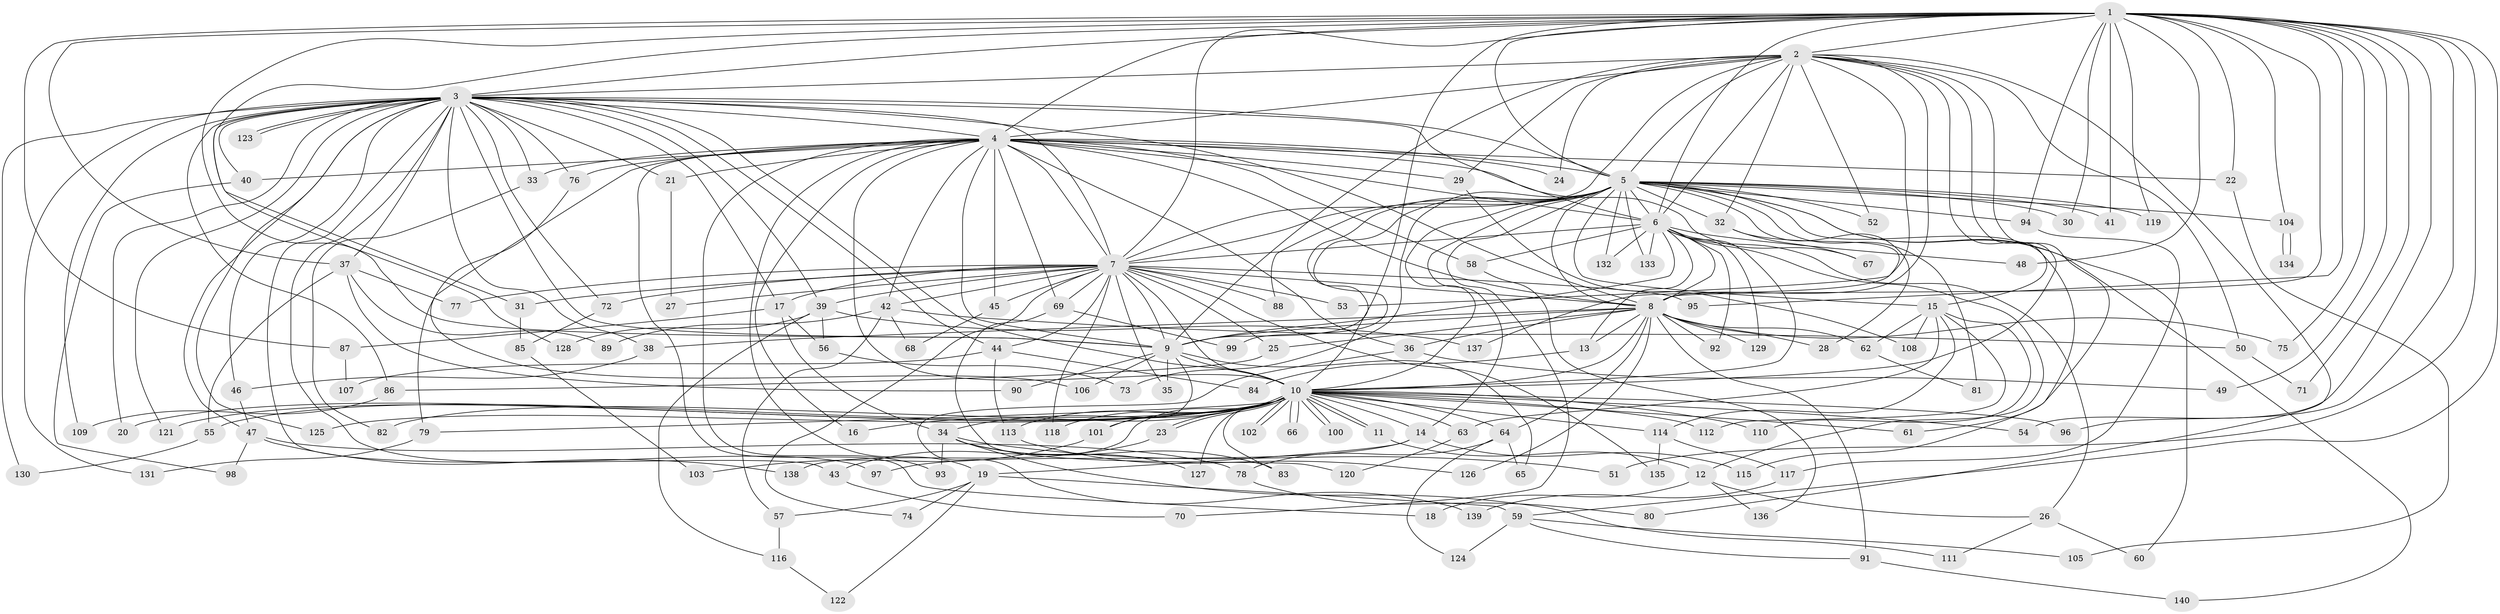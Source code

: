 // Generated by graph-tools (version 1.1) at 2025/10/02/27/25 16:10:59]
// undirected, 140 vertices, 305 edges
graph export_dot {
graph [start="1"]
  node [color=gray90,style=filled];
  1;
  2;
  3;
  4;
  5;
  6;
  7;
  8;
  9;
  10;
  11;
  12;
  13;
  14;
  15;
  16;
  17;
  18;
  19;
  20;
  21;
  22;
  23;
  24;
  25;
  26;
  27;
  28;
  29;
  30;
  31;
  32;
  33;
  34;
  35;
  36;
  37;
  38;
  39;
  40;
  41;
  42;
  43;
  44;
  45;
  46;
  47;
  48;
  49;
  50;
  51;
  52;
  53;
  54;
  55;
  56;
  57;
  58;
  59;
  60;
  61;
  62;
  63;
  64;
  65;
  66;
  67;
  68;
  69;
  70;
  71;
  72;
  73;
  74;
  75;
  76;
  77;
  78;
  79;
  80;
  81;
  82;
  83;
  84;
  85;
  86;
  87;
  88;
  89;
  90;
  91;
  92;
  93;
  94;
  95;
  96;
  97;
  98;
  99;
  100;
  101;
  102;
  103;
  104;
  105;
  106;
  107;
  108;
  109;
  110;
  111;
  112;
  113;
  114;
  115;
  116;
  117;
  118;
  119;
  120;
  121;
  122;
  123;
  124;
  125;
  126;
  127;
  128;
  129;
  130;
  131;
  132;
  133;
  134;
  135;
  136;
  137;
  138;
  139;
  140;
  1 -- 2;
  1 -- 3;
  1 -- 4;
  1 -- 5;
  1 -- 6;
  1 -- 7;
  1 -- 8;
  1 -- 9;
  1 -- 10;
  1 -- 22;
  1 -- 30;
  1 -- 31;
  1 -- 37;
  1 -- 41;
  1 -- 48;
  1 -- 49;
  1 -- 51;
  1 -- 54;
  1 -- 59;
  1 -- 71;
  1 -- 75;
  1 -- 87;
  1 -- 94;
  1 -- 95;
  1 -- 96;
  1 -- 104;
  1 -- 119;
  2 -- 3;
  2 -- 4;
  2 -- 5;
  2 -- 6;
  2 -- 7;
  2 -- 8;
  2 -- 9;
  2 -- 10;
  2 -- 15;
  2 -- 24;
  2 -- 29;
  2 -- 32;
  2 -- 50;
  2 -- 52;
  2 -- 53;
  2 -- 61;
  2 -- 80;
  3 -- 4;
  3 -- 5;
  3 -- 6;
  3 -- 7;
  3 -- 8;
  3 -- 9;
  3 -- 10;
  3 -- 17;
  3 -- 20;
  3 -- 21;
  3 -- 33;
  3 -- 37;
  3 -- 38;
  3 -- 39;
  3 -- 40;
  3 -- 43;
  3 -- 44;
  3 -- 46;
  3 -- 47;
  3 -- 72;
  3 -- 76;
  3 -- 86;
  3 -- 97;
  3 -- 109;
  3 -- 121;
  3 -- 123;
  3 -- 123;
  3 -- 125;
  3 -- 128;
  3 -- 130;
  3 -- 131;
  4 -- 5;
  4 -- 6;
  4 -- 7;
  4 -- 8;
  4 -- 9;
  4 -- 10;
  4 -- 16;
  4 -- 18;
  4 -- 19;
  4 -- 21;
  4 -- 22;
  4 -- 24;
  4 -- 29;
  4 -- 33;
  4 -- 36;
  4 -- 40;
  4 -- 42;
  4 -- 45;
  4 -- 58;
  4 -- 67;
  4 -- 69;
  4 -- 76;
  4 -- 79;
  4 -- 93;
  5 -- 6;
  5 -- 7;
  5 -- 8;
  5 -- 9;
  5 -- 10;
  5 -- 14;
  5 -- 15;
  5 -- 28;
  5 -- 30;
  5 -- 32;
  5 -- 41;
  5 -- 52;
  5 -- 60;
  5 -- 70;
  5 -- 73;
  5 -- 81;
  5 -- 88;
  5 -- 94;
  5 -- 99;
  5 -- 104;
  5 -- 115;
  5 -- 119;
  5 -- 132;
  5 -- 133;
  5 -- 140;
  6 -- 7;
  6 -- 8;
  6 -- 9;
  6 -- 10;
  6 -- 12;
  6 -- 13;
  6 -- 26;
  6 -- 48;
  6 -- 58;
  6 -- 92;
  6 -- 129;
  6 -- 132;
  6 -- 133;
  7 -- 8;
  7 -- 9;
  7 -- 10;
  7 -- 17;
  7 -- 25;
  7 -- 27;
  7 -- 31;
  7 -- 35;
  7 -- 39;
  7 -- 42;
  7 -- 44;
  7 -- 45;
  7 -- 53;
  7 -- 69;
  7 -- 72;
  7 -- 74;
  7 -- 77;
  7 -- 88;
  7 -- 95;
  7 -- 118;
  7 -- 135;
  8 -- 9;
  8 -- 10;
  8 -- 13;
  8 -- 25;
  8 -- 28;
  8 -- 36;
  8 -- 38;
  8 -- 62;
  8 -- 64;
  8 -- 75;
  8 -- 91;
  8 -- 92;
  8 -- 126;
  8 -- 129;
  9 -- 10;
  9 -- 35;
  9 -- 65;
  9 -- 90;
  9 -- 101;
  9 -- 106;
  10 -- 11;
  10 -- 11;
  10 -- 14;
  10 -- 16;
  10 -- 20;
  10 -- 23;
  10 -- 23;
  10 -- 34;
  10 -- 54;
  10 -- 55;
  10 -- 61;
  10 -- 63;
  10 -- 64;
  10 -- 66;
  10 -- 66;
  10 -- 79;
  10 -- 82;
  10 -- 83;
  10 -- 96;
  10 -- 100;
  10 -- 100;
  10 -- 101;
  10 -- 102;
  10 -- 102;
  10 -- 110;
  10 -- 112;
  10 -- 113;
  10 -- 114;
  10 -- 118;
  10 -- 121;
  10 -- 125;
  10 -- 127;
  10 -- 138;
  11 -- 12;
  12 -- 18;
  12 -- 26;
  12 -- 136;
  13 -- 84;
  14 -- 19;
  14 -- 97;
  14 -- 115;
  15 -- 62;
  15 -- 63;
  15 -- 108;
  15 -- 110;
  15 -- 112;
  15 -- 114;
  17 -- 34;
  17 -- 56;
  17 -- 87;
  19 -- 57;
  19 -- 59;
  19 -- 74;
  19 -- 122;
  21 -- 27;
  22 -- 105;
  23 -- 43;
  25 -- 86;
  26 -- 60;
  26 -- 111;
  29 -- 108;
  31 -- 85;
  32 -- 67;
  32 -- 137;
  33 -- 82;
  34 -- 51;
  34 -- 83;
  34 -- 93;
  34 -- 111;
  34 -- 127;
  36 -- 49;
  36 -- 139;
  37 -- 55;
  37 -- 77;
  37 -- 89;
  37 -- 90;
  38 -- 46;
  39 -- 56;
  39 -- 116;
  39 -- 128;
  39 -- 137;
  40 -- 98;
  42 -- 50;
  42 -- 57;
  42 -- 68;
  42 -- 89;
  43 -- 70;
  44 -- 84;
  44 -- 107;
  44 -- 113;
  45 -- 68;
  46 -- 47;
  47 -- 78;
  47 -- 98;
  47 -- 138;
  50 -- 71;
  55 -- 130;
  56 -- 73;
  57 -- 116;
  58 -- 136;
  59 -- 91;
  59 -- 105;
  59 -- 124;
  62 -- 81;
  63 -- 120;
  64 -- 65;
  64 -- 78;
  64 -- 124;
  69 -- 99;
  69 -- 120;
  72 -- 85;
  76 -- 106;
  78 -- 80;
  79 -- 131;
  85 -- 103;
  86 -- 109;
  87 -- 107;
  91 -- 140;
  94 -- 117;
  101 -- 103;
  104 -- 134;
  104 -- 134;
  113 -- 126;
  114 -- 117;
  114 -- 135;
  116 -- 122;
  117 -- 139;
}
